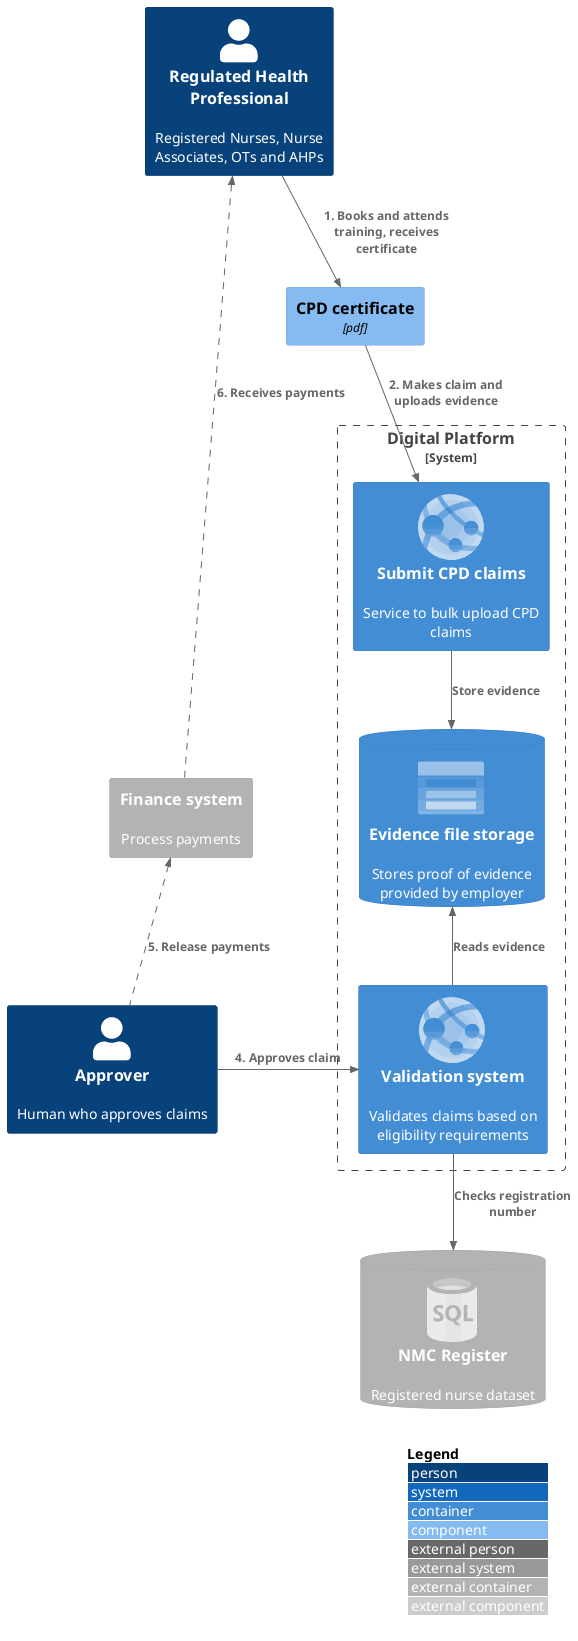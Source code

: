 @startuml ascw-c4-container-model-CPD-direct
!include <azure/AzureCommon>
!include <azure/Web/AzureWebApp>
!include <azure/Databases/AzureSqlDatabase>
!include <azure/Storage/AzureBlobStorage>
!include <C4/C4_Container>
!include <C4/C4_Component>

AddRelTag("dashed", $lineStyle=DashedLine())

Person(rhp, "Regulated Health Professional", "Registered Nurses, Nurse Associates, OTs and AHPs")

Person(app, "Approver", "Human who approves claims")

System_Boundary(dp, "Digital Platform") {
  Container(sc, "Submit CPD claims", "", $descr="Service to bulk upload CPD claims", $sprite="AzureWebApp")
  Container(vs, "Validation system", "", $descr="Validates claims based on eligibility requirements", $sprite="AzureWebApp")  
  ContainerDb(fs, "Evidence file storage", "", $descr="Stores proof of evidence provided by employer", $sprite="AzureBlobStorage")
}

Component(cert, "CPD certificate", "pdf")

ContainerDb_Ext(nmc, "NMC Register", "", $descr="Registered nurse dataset", $sprite="AzureSqlDatabase")
Container_Ext(ps, "Finance system", "", $descr="Process payments")

Rel_D(rhp, cert, "1. Books and attends training, receives certificate", "")
Rel_D(cert, sc, "2. Makes claim and uploads evidence", "")
Rel_D(sc, fs, "Store evidence")
Rel_U(vs, fs, "Reads evidence", "")
Rel_D(vs, nmc, "Checks registration number")

Rel_R(app, vs, "4. Approves claim")

Rel_U(app, ps, "5. Release payments", $tags="dashed")
Rel_U(ps, rhp, "6. Receives payments", $tags="dashed")


LAYOUT_WITH_LEGEND()
@enduml
